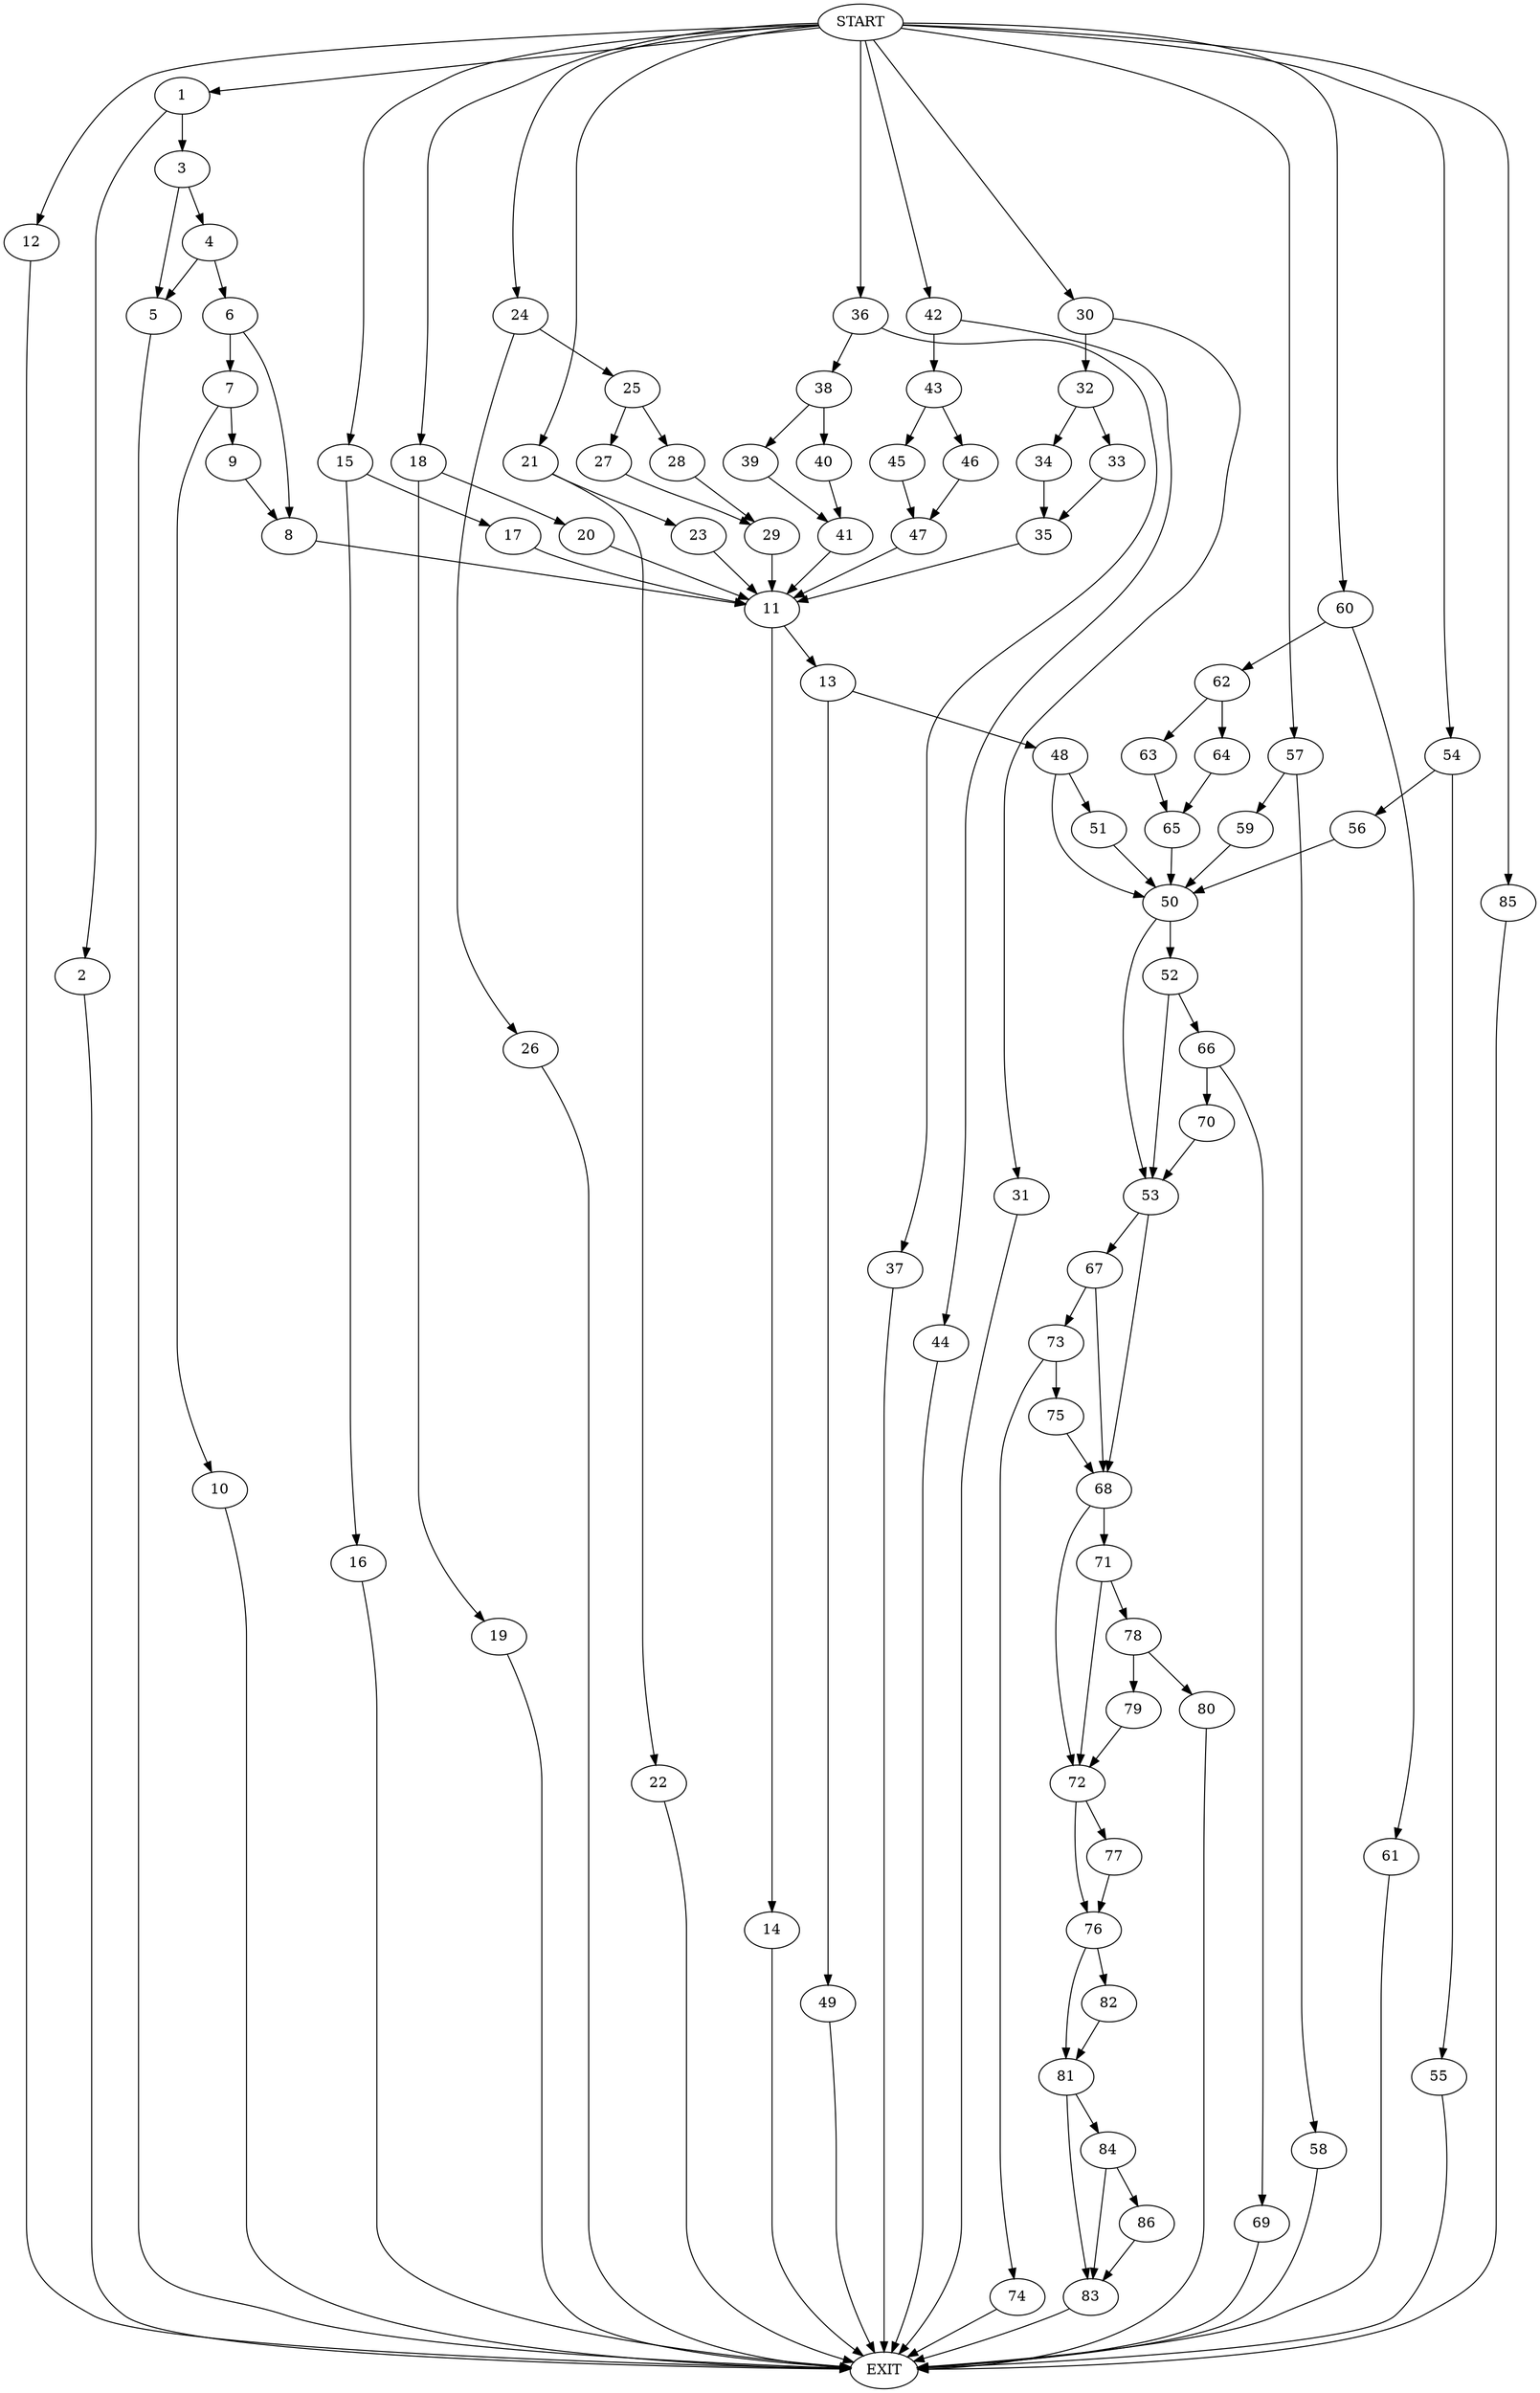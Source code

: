 digraph {
0 [label="START"]
87 [label="EXIT"]
0 -> 1
1 -> 2
1 -> 3
2 -> 87
3 -> 4
3 -> 5
5 -> 87
4 -> 6
4 -> 5
6 -> 7
6 -> 8
7 -> 9
7 -> 10
8 -> 11
0 -> 12
12 -> 87
10 -> 87
9 -> 8
11 -> 13
11 -> 14
0 -> 15
15 -> 16
15 -> 17
16 -> 87
17 -> 11
0 -> 18
18 -> 19
18 -> 20
20 -> 11
19 -> 87
0 -> 21
21 -> 22
21 -> 23
23 -> 11
22 -> 87
0 -> 24
24 -> 25
24 -> 26
26 -> 87
25 -> 27
25 -> 28
27 -> 29
28 -> 29
29 -> 11
0 -> 30
30 -> 31
30 -> 32
31 -> 87
32 -> 33
32 -> 34
33 -> 35
34 -> 35
35 -> 11
0 -> 36
36 -> 37
36 -> 38
38 -> 39
38 -> 40
37 -> 87
40 -> 41
39 -> 41
41 -> 11
0 -> 42
42 -> 43
42 -> 44
43 -> 45
43 -> 46
44 -> 87
45 -> 47
46 -> 47
47 -> 11
14 -> 87
13 -> 48
13 -> 49
49 -> 87
48 -> 50
48 -> 51
51 -> 50
50 -> 52
50 -> 53
0 -> 54
54 -> 55
54 -> 56
56 -> 50
55 -> 87
0 -> 57
57 -> 58
57 -> 59
59 -> 50
58 -> 87
0 -> 60
60 -> 61
60 -> 62
62 -> 63
62 -> 64
61 -> 87
63 -> 65
64 -> 65
65 -> 50
52 -> 53
52 -> 66
53 -> 67
53 -> 68
66 -> 69
66 -> 70
69 -> 87
70 -> 53
68 -> 71
68 -> 72
67 -> 73
67 -> 68
73 -> 74
73 -> 75
74 -> 87
75 -> 68
72 -> 76
72 -> 77
71 -> 78
71 -> 72
78 -> 79
78 -> 80
79 -> 72
80 -> 87
77 -> 76
76 -> 81
76 -> 82
81 -> 83
81 -> 84
82 -> 81
0 -> 85
85 -> 87
83 -> 87
84 -> 83
84 -> 86
86 -> 83
}
